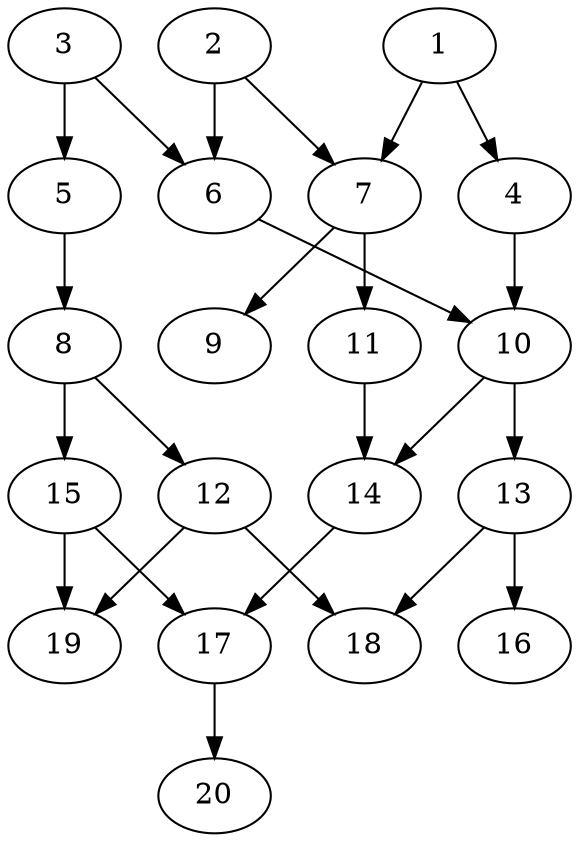 // DAG automatically generated by daggen at Thu Oct  3 13:58:42 2019
// ./daggen --dot -n 20 --ccr 0.4 --fat 0.5 --regular 0.9 --density 0.5 --mindata 5242880 --maxdata 52428800 
digraph G {
  1 [size="90836480", alpha="0.11", expect_size="36334592"] 
  1 -> 4 [size ="36334592"]
  1 -> 7 [size ="36334592"]
  2 [size="78812160", alpha="0.11", expect_size="31524864"] 
  2 -> 6 [size ="31524864"]
  2 -> 7 [size ="31524864"]
  3 [size="16931840", alpha="0.11", expect_size="6772736"] 
  3 -> 5 [size ="6772736"]
  3 -> 6 [size ="6772736"]
  4 [size="69731840", alpha="0.09", expect_size="27892736"] 
  4 -> 10 [size ="27892736"]
  5 [size="113026560", alpha="0.09", expect_size="45210624"] 
  5 -> 8 [size ="45210624"]
  6 [size="40634880", alpha="0.11", expect_size="16253952"] 
  6 -> 10 [size ="16253952"]
  7 [size="121518080", alpha="0.07", expect_size="48607232"] 
  7 -> 9 [size ="48607232"]
  7 -> 11 [size ="48607232"]
  8 [size="82222080", alpha="0.17", expect_size="32888832"] 
  8 -> 12 [size ="32888832"]
  8 -> 15 [size ="32888832"]
  9 [size="41287680", alpha="0.10", expect_size="16515072"] 
  10 [size="125744640", alpha="0.01", expect_size="50297856"] 
  10 -> 13 [size ="50297856"]
  10 -> 14 [size ="50297856"]
  11 [size="75870720", alpha="0.17", expect_size="30348288"] 
  11 -> 14 [size ="30348288"]
  12 [size="21985280", alpha="0.10", expect_size="8794112"] 
  12 -> 18 [size ="8794112"]
  12 -> 19 [size ="8794112"]
  13 [size="87447040", alpha="0.00", expect_size="34978816"] 
  13 -> 16 [size ="34978816"]
  13 -> 18 [size ="34978816"]
  14 [size="33850880", alpha="0.14", expect_size="13540352"] 
  14 -> 17 [size ="13540352"]
  15 [size="85399040", alpha="0.06", expect_size="34159616"] 
  15 -> 17 [size ="34159616"]
  15 -> 19 [size ="34159616"]
  16 [size="23403520", alpha="0.06", expect_size="9361408"] 
  17 [size="89960960", alpha="0.10", expect_size="35984384"] 
  17 -> 20 [size ="35984384"]
  18 [size="14499840", alpha="0.10", expect_size="5799936"] 
  19 [size="113784320", alpha="0.17", expect_size="45513728"] 
  20 [size="52669440", alpha="0.19", expect_size="21067776"] 
}
